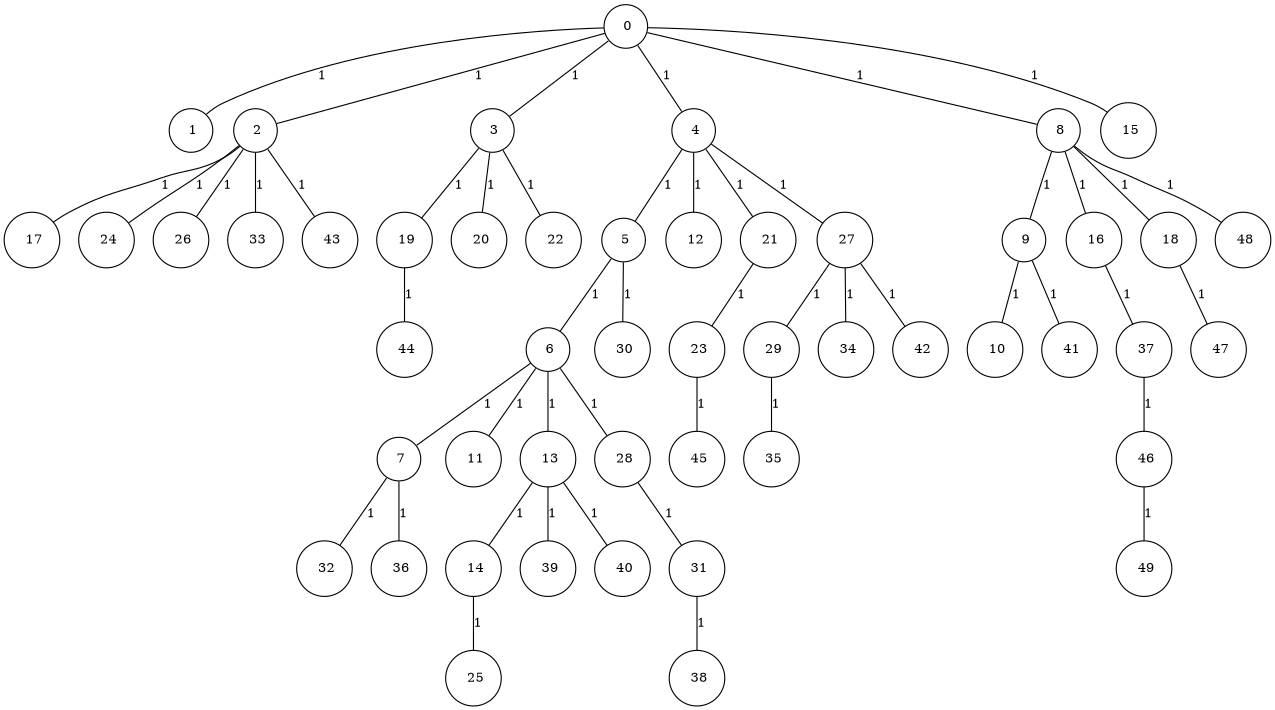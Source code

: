 graph G {
size="8.5,11;"
ratio = "expand;"
fixedsize="true;"
overlap="scale;"
node[shape=circle,width=.12,hight=.12,fontsize=12]
edge[fontsize=12]

0[label=" 0" color=black, pos="2.5971135,2.8191016!"];
1[label=" 1" color=black, pos="1.5227289,1.1268052!"];
2[label=" 2" color=black, pos="1.7758994,0.5569077!"];
3[label=" 3" color=black, pos="2.2479623,2.0316064!"];
4[label=" 4" color=black, pos="0.72727572,2.2117859!"];
5[label=" 5" color=black, pos="1.9396493,0.72154!"];
6[label=" 6" color=black, pos="1.3059875,1.1541415!"];
7[label=" 7" color=black, pos="2.7844891,1.3226948!"];
8[label=" 8" color=black, pos="1.8673215,0.85464806!"];
9[label=" 9" color=black, pos="1.9327162,2.5572915!"];
10[label=" 10" color=black, pos="0.90696434,2.0000469!"];
11[label=" 11" color=black, pos="1.3077632,0.26708322!"];
12[label=" 12" color=black, pos="0.6475477,2.7131999!"];
13[label=" 13" color=black, pos="1.2671344,2.3140432!"];
14[label=" 14" color=black, pos="1.080384,2.6632516!"];
15[label=" 15" color=black, pos="1.327626,2.2464757!"];
16[label=" 16" color=black, pos="0.1277427,0.58499788!"];
17[label=" 17" color=black, pos="2.082577,1.7690745!"];
18[label=" 18" color=black, pos="0.25648852,2.144468!"];
19[label=" 19" color=black, pos="2.8007746,0.59929069!"];
20[label=" 20" color=black, pos="0.8904203,2.0355193!"];
21[label=" 21" color=black, pos="2.7472306,2.7306765!"];
22[label=" 22" color=black, pos="0.81774708,0.69248769!"];
23[label=" 23" color=black, pos="2.3798744,2.3403206!"];
24[label=" 24" color=black, pos="2.0400871,0.56807601!"];
25[label=" 25" color=black, pos="2.0676078,2.1122054!"];
26[label=" 26" color=black, pos="0.10627185,2.8883481!"];
27[label=" 27" color=black, pos="2.6682245,2.3553687!"];
28[label=" 28" color=black, pos="2.8001294,2.7161995!"];
29[label=" 29" color=black, pos="1.7404505,2.3749746!"];
30[label=" 30" color=black, pos="0.84080412,1.7035707!"];
31[label=" 31" color=black, pos="0.0064256033,1.7282957!"];
32[label=" 32" color=black, pos="0.96920977,0.16917671!"];
33[label=" 33" color=black, pos="1.6335222,1.3609139!"];
34[label=" 34" color=black, pos="2.5380554,2.6468405!"];
35[label=" 35" color=black, pos="0.73690081,2.7649247!"];
36[label=" 36" color=black, pos="1.3930973,1.0843902!"];
37[label=" 37" color=black, pos="2.9280001,2.6917453!"];
38[label=" 38" color=black, pos="2.526827,0.9894828!"];
39[label=" 39" color=black, pos="2.4392073,0.57976526!"];
40[label=" 40" color=black, pos="2.0141502,1.4452347!"];
41[label=" 41" color=black, pos="2.030324,0.38746635!"];
42[label=" 42" color=black, pos="2.0554106,2.7746593!"];
43[label=" 43" color=black, pos="1.036516,2.3293417!"];
44[label=" 44" color=black, pos="2.0207081,1.5631611!"];
45[label=" 45" color=black, pos="0.87309657,1.7175125!"];
46[label=" 46" color=black, pos="0.65022242,2.9331761!"];
47[label=" 47" color=black, pos="0.42477374,2.4978468!"];
48[label=" 48" color=black, pos="2.2618834,2.0865962!"];
49[label=" 49" color=black, pos="1.7492301,0.86058681!"];
0--1[label="1"]
0--2[label="1"]
0--3[label="1"]
0--4[label="1"]
0--8[label="1"]
0--15[label="1"]
2--17[label="1"]
2--24[label="1"]
2--26[label="1"]
2--33[label="1"]
2--43[label="1"]
3--19[label="1"]
3--20[label="1"]
3--22[label="1"]
4--5[label="1"]
4--12[label="1"]
4--21[label="1"]
4--27[label="1"]
5--6[label="1"]
5--30[label="1"]
6--7[label="1"]
6--11[label="1"]
6--13[label="1"]
6--28[label="1"]
7--32[label="1"]
7--36[label="1"]
8--9[label="1"]
8--16[label="1"]
8--18[label="1"]
8--48[label="1"]
9--10[label="1"]
9--41[label="1"]
13--14[label="1"]
13--39[label="1"]
13--40[label="1"]
14--25[label="1"]
16--37[label="1"]
18--47[label="1"]
19--44[label="1"]
21--23[label="1"]
23--45[label="1"]
27--29[label="1"]
27--34[label="1"]
27--42[label="1"]
28--31[label="1"]
29--35[label="1"]
31--38[label="1"]
37--46[label="1"]
46--49[label="1"]

}
